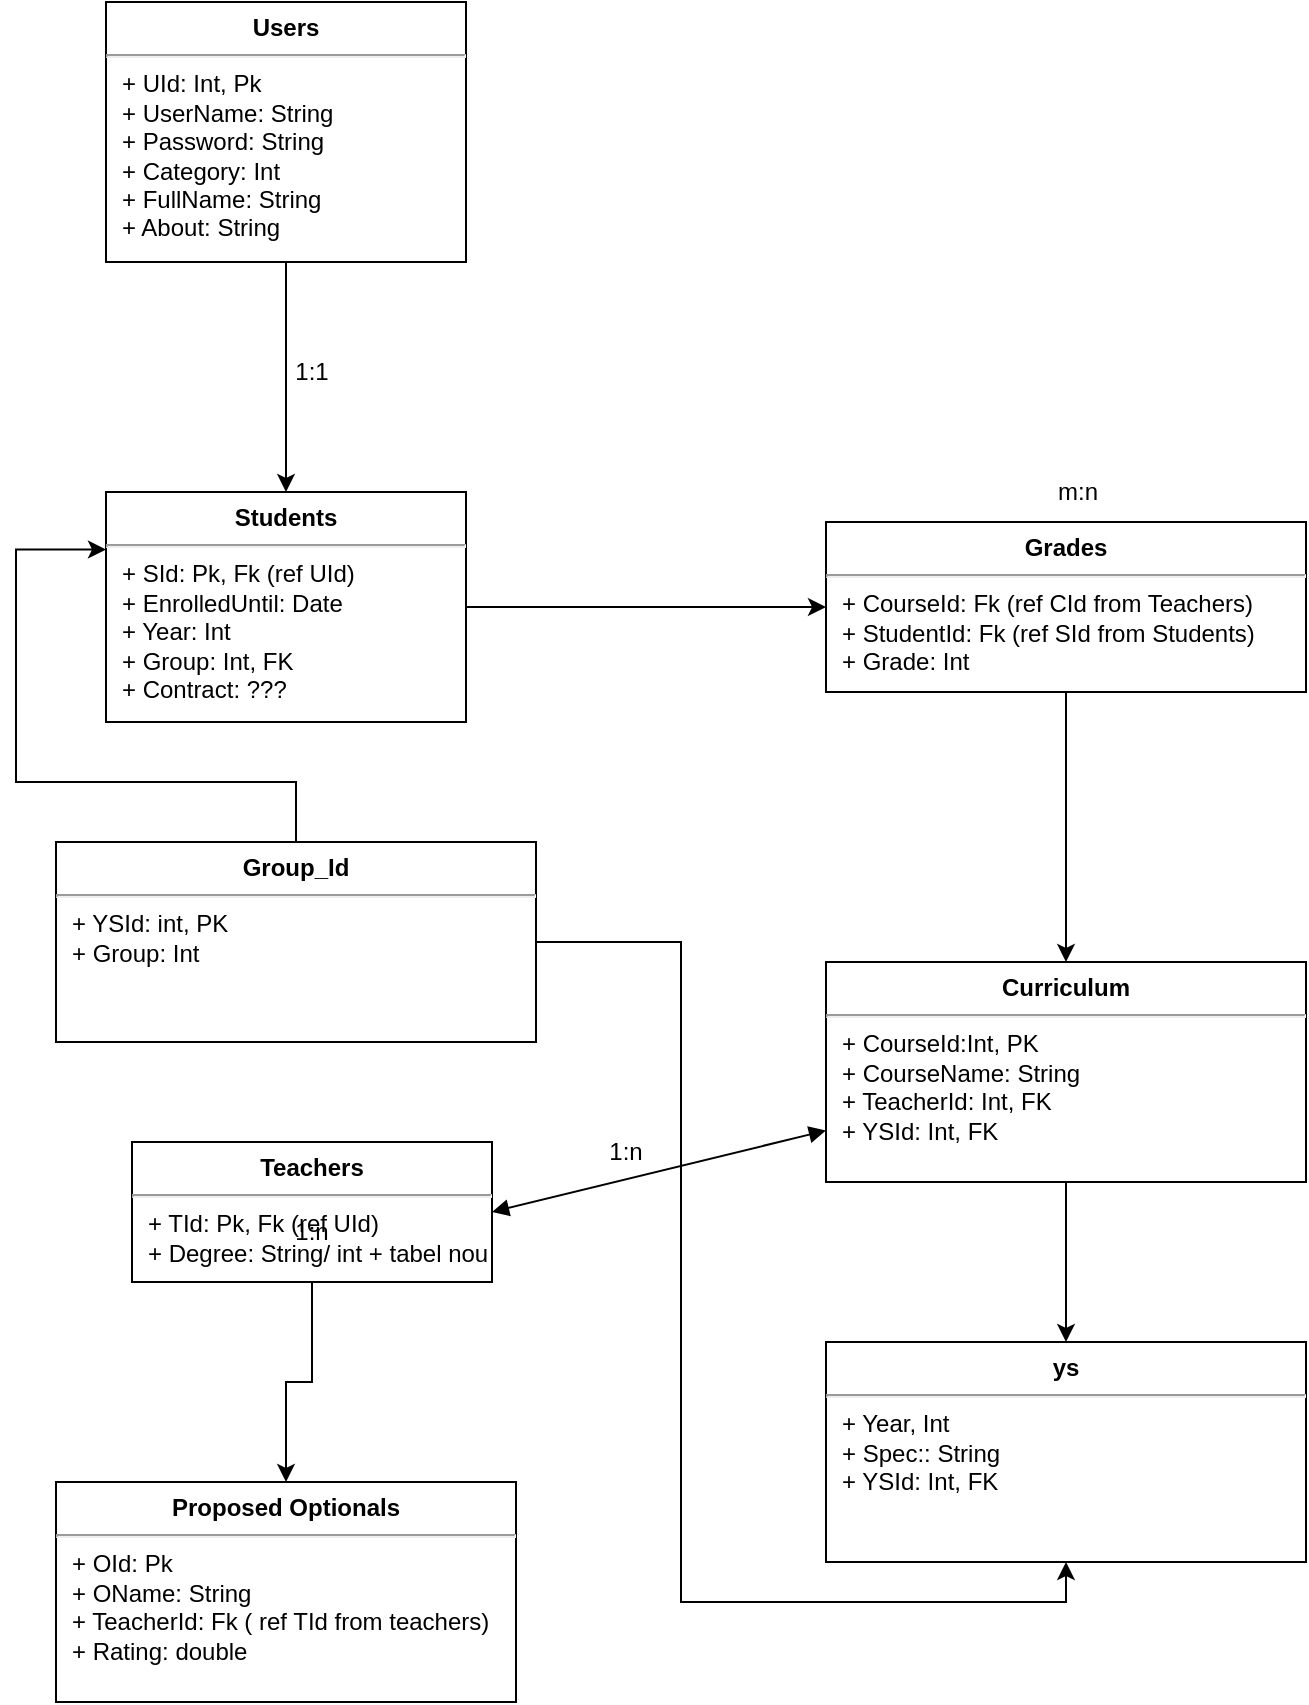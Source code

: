 <mxfile version="17.1.3" type="github">
  <diagram name="Page-1" id="efa7a0a1-bf9b-a30e-e6df-94a7791c09e9">
    <mxGraphModel dx="1093" dy="576" grid="1" gridSize="10" guides="1" tooltips="1" connect="1" arrows="1" fold="1" page="1" pageScale="1" pageWidth="826" pageHeight="1169" background="none" math="0" shadow="0">
      <root>
        <mxCell id="0" />
        <mxCell id="1" parent="0" />
        <mxCell id="INz58BHV65iG1LYPoduM-139" style="edgeStyle=orthogonalEdgeStyle;rounded=0;orthogonalLoop=1;jettySize=auto;html=1;entryX=0.5;entryY=0;entryDx=0;entryDy=0;" parent="1" source="INz58BHV65iG1LYPoduM-135" target="INz58BHV65iG1LYPoduM-137" edge="1">
          <mxGeometry relative="1" as="geometry" />
        </mxCell>
        <mxCell id="INz58BHV65iG1LYPoduM-135" value="&lt;p style=&quot;margin: 0px ; margin-top: 6px ; text-align: center&quot;&gt;&lt;b&gt;Users&lt;/b&gt;&lt;/p&gt;&lt;hr&gt;&lt;p style=&quot;margin: 0px ; margin-left: 8px&quot;&gt;+ UId: Int, Pk&lt;br&gt;+ UserName: String&lt;/p&gt;&lt;p style=&quot;margin: 0px ; margin-left: 8px&quot;&gt;+ Password: String&lt;/p&gt;&lt;p style=&quot;margin: 0px ; margin-left: 8px&quot;&gt;+ Category: Int&lt;/p&gt;&lt;p style=&quot;margin: 0px ; margin-left: 8px&quot;&gt;+ FullName: String&lt;/p&gt;&lt;p style=&quot;margin: 0px ; margin-left: 8px&quot;&gt;+ About: String&lt;/p&gt;" style="align=left;overflow=fill;html=1;dropTarget=0;" parent="1" vertex="1">
          <mxGeometry x="310" y="250" width="180" height="130" as="geometry" />
        </mxCell>
        <mxCell id="INz58BHV65iG1LYPoduM-142" style="edgeStyle=orthogonalEdgeStyle;rounded=0;orthogonalLoop=1;jettySize=auto;html=1;" parent="1" source="INz58BHV65iG1LYPoduM-137" target="INz58BHV65iG1LYPoduM-141" edge="1">
          <mxGeometry relative="1" as="geometry">
            <mxPoint x="650" y="560" as="targetPoint" />
          </mxGeometry>
        </mxCell>
        <mxCell id="INz58BHV65iG1LYPoduM-137" value="&lt;p style=&quot;margin: 0px ; margin-top: 6px ; text-align: center&quot;&gt;&lt;b&gt;Students&lt;/b&gt;&lt;/p&gt;&lt;hr&gt;&lt;p style=&quot;margin: 0px ; margin-left: 8px&quot;&gt;+ SId: Pk, Fk (ref UId)&lt;br&gt;+ EnrolledUntil: Date&lt;/p&gt;&lt;p style=&quot;margin: 0px ; margin-left: 8px&quot;&gt;+ Year: Int&lt;/p&gt;&lt;p style=&quot;margin: 0px ; margin-left: 8px&quot;&gt;+ Group: Int, FK&lt;/p&gt;&lt;p style=&quot;margin: 0px ; margin-left: 8px&quot;&gt;+ Contract: ???&lt;/p&gt;" style="align=left;overflow=fill;html=1;dropTarget=0;" parent="1" vertex="1">
          <mxGeometry x="310" y="495" width="180" height="115" as="geometry" />
        </mxCell>
        <mxCell id="INz58BHV65iG1LYPoduM-140" value="1:1" style="text;html=1;strokeColor=none;fillColor=none;align=center;verticalAlign=middle;whiteSpace=wrap;rounded=0;" parent="1" vertex="1">
          <mxGeometry x="383" y="420" width="60" height="30" as="geometry" />
        </mxCell>
        <mxCell id="INz58BHV65iG1LYPoduM-144" style="edgeStyle=orthogonalEdgeStyle;rounded=0;orthogonalLoop=1;jettySize=auto;html=1;" parent="1" source="INz58BHV65iG1LYPoduM-141" target="INz58BHV65iG1LYPoduM-143" edge="1">
          <mxGeometry relative="1" as="geometry" />
        </mxCell>
        <mxCell id="INz58BHV65iG1LYPoduM-141" value="&lt;p style=&quot;margin: 0px ; margin-top: 6px ; text-align: center&quot;&gt;&lt;b&gt;Grades&lt;/b&gt;&lt;/p&gt;&lt;hr&gt;&lt;p style=&quot;margin: 0px ; margin-left: 8px&quot;&gt;+ CourseId: Fk (ref CId from Teachers)&lt;br&gt;+ StudentId: Fk (ref SId from Students)&lt;/p&gt;&lt;p style=&quot;margin: 0px ; margin-left: 8px&quot;&gt;+ Grade: Int&lt;/p&gt;&lt;p style=&quot;margin: 0px ; margin-left: 8px&quot;&gt;&lt;br&gt;&lt;/p&gt;" style="align=left;overflow=fill;html=1;dropTarget=0;" parent="1" vertex="1">
          <mxGeometry x="670" y="510" width="240" height="85" as="geometry" />
        </mxCell>
        <mxCell id="INz58BHV65iG1LYPoduM-155" style="edgeStyle=orthogonalEdgeStyle;rounded=0;orthogonalLoop=1;jettySize=auto;html=1;" parent="1" source="INz58BHV65iG1LYPoduM-143" target="INz58BHV65iG1LYPoduM-154" edge="1">
          <mxGeometry relative="1" as="geometry" />
        </mxCell>
        <mxCell id="INz58BHV65iG1LYPoduM-143" value="&lt;p style=&quot;margin: 0px ; margin-top: 6px ; text-align: center&quot;&gt;&lt;b&gt;Curriculum&lt;/b&gt;&lt;/p&gt;&lt;hr&gt;&lt;p style=&quot;margin: 0px ; margin-left: 8px&quot;&gt;+ CourseId:Int, PK&lt;br&gt;+ CourseName: String&lt;/p&gt;&lt;p style=&quot;margin: 0px ; margin-left: 8px&quot;&gt;+ TeacherId: Int, FK&lt;/p&gt;&lt;p style=&quot;margin: 0px ; margin-left: 8px&quot;&gt;+ YSId: Int, FK&lt;/p&gt;&lt;p style=&quot;margin: 0px ; margin-left: 8px&quot;&gt;&lt;br&gt;&lt;/p&gt;" style="align=left;overflow=fill;html=1;dropTarget=0;" parent="1" vertex="1">
          <mxGeometry x="670" y="730" width="240" height="110" as="geometry" />
        </mxCell>
        <mxCell id="INz58BHV65iG1LYPoduM-145" value="m:n" style="text;html=1;strokeColor=none;fillColor=none;align=center;verticalAlign=middle;whiteSpace=wrap;rounded=0;" parent="1" vertex="1">
          <mxGeometry x="766" y="480" width="60" height="30" as="geometry" />
        </mxCell>
        <mxCell id="INz58BHV65iG1LYPoduM-152" style="edgeStyle=orthogonalEdgeStyle;rounded=0;orthogonalLoop=1;jettySize=auto;html=1;" parent="1" source="INz58BHV65iG1LYPoduM-146" target="INz58BHV65iG1LYPoduM-151" edge="1">
          <mxGeometry relative="1" as="geometry" />
        </mxCell>
        <mxCell id="INz58BHV65iG1LYPoduM-146" value="&lt;p style=&quot;margin: 0px ; margin-top: 6px ; text-align: center&quot;&gt;&lt;b&gt;Teachers&lt;/b&gt;&lt;/p&gt;&lt;hr&gt;&lt;p style=&quot;margin: 0px ; margin-left: 8px&quot;&gt;+ TId: Pk, Fk (ref UId)&lt;br&gt;+ Degree: String/ int + tabel nou&lt;/p&gt;&lt;p style=&quot;margin: 0px ; margin-left: 8px&quot;&gt;&lt;br&gt;&lt;/p&gt;" style="align=left;overflow=fill;html=1;dropTarget=0;" parent="1" vertex="1">
          <mxGeometry x="323" y="820" width="180" height="70" as="geometry" />
        </mxCell>
        <mxCell id="INz58BHV65iG1LYPoduM-149" value="" style="endArrow=block;startArrow=block;endFill=1;startFill=1;html=1;rounded=0;exitX=1;exitY=0.5;exitDx=0;exitDy=0;" parent="1" source="INz58BHV65iG1LYPoduM-146" target="INz58BHV65iG1LYPoduM-143" edge="1">
          <mxGeometry width="160" relative="1" as="geometry">
            <mxPoint x="490" y="764.5" as="sourcePoint" />
            <mxPoint x="650" y="764.5" as="targetPoint" />
          </mxGeometry>
        </mxCell>
        <mxCell id="INz58BHV65iG1LYPoduM-150" value="1:n" style="text;html=1;strokeColor=none;fillColor=none;align=center;verticalAlign=middle;whiteSpace=wrap;rounded=0;" parent="1" vertex="1">
          <mxGeometry x="540" y="810" width="60" height="30" as="geometry" />
        </mxCell>
        <mxCell id="INz58BHV65iG1LYPoduM-151" value="&lt;p style=&quot;margin: 0px ; margin-top: 6px ; text-align: center&quot;&gt;&lt;b&gt;Proposed Optionals&lt;/b&gt;&lt;/p&gt;&lt;hr&gt;&lt;p style=&quot;margin: 0px ; margin-left: 8px&quot;&gt;+ OId: Pk&lt;br&gt;+ OName: String&lt;/p&gt;&lt;p style=&quot;margin: 0px ; margin-left: 8px&quot;&gt;+ TeacherId: Fk ( ref TId from teachers)&lt;br&gt;+ Rating: double&lt;/p&gt;&lt;p style=&quot;margin: 0px ; margin-left: 8px&quot;&gt;&lt;br&gt;&lt;/p&gt;" style="align=left;overflow=fill;html=1;dropTarget=0;" parent="1" vertex="1">
          <mxGeometry x="285" y="990" width="230" height="110" as="geometry" />
        </mxCell>
        <mxCell id="INz58BHV65iG1LYPoduM-153" value="1:n" style="text;html=1;strokeColor=none;fillColor=none;align=center;verticalAlign=middle;whiteSpace=wrap;rounded=0;" parent="1" vertex="1">
          <mxGeometry x="383" y="850" width="60" height="30" as="geometry" />
        </mxCell>
        <mxCell id="INz58BHV65iG1LYPoduM-154" value="&lt;p style=&quot;margin: 0px ; margin-top: 6px ; text-align: center&quot;&gt;&lt;b&gt;ys&lt;/b&gt;&lt;/p&gt;&lt;hr&gt;&lt;p style=&quot;margin: 0px ; margin-left: 8px&quot;&gt;+ Year, Int&lt;br&gt;+ Spec:: String&lt;/p&gt;&lt;p style=&quot;margin: 0px ; margin-left: 8px&quot;&gt;&lt;span&gt;+ YSId: Int, FK&lt;/span&gt;&lt;br&gt;&lt;/p&gt;&lt;p style=&quot;margin: 0px ; margin-left: 8px&quot;&gt;&lt;br&gt;&lt;/p&gt;" style="align=left;overflow=fill;html=1;dropTarget=0;" parent="1" vertex="1">
          <mxGeometry x="670" y="920" width="240" height="110" as="geometry" />
        </mxCell>
        <mxCell id="j2BDFWXzd6gieOJHa3ic-2" style="edgeStyle=orthogonalEdgeStyle;rounded=0;orthogonalLoop=1;jettySize=auto;html=1;entryX=0;entryY=0.25;entryDx=0;entryDy=0;" edge="1" parent="1" source="j2BDFWXzd6gieOJHa3ic-1" target="INz58BHV65iG1LYPoduM-137">
          <mxGeometry relative="1" as="geometry" />
        </mxCell>
        <mxCell id="j2BDFWXzd6gieOJHa3ic-3" style="edgeStyle=orthogonalEdgeStyle;rounded=0;orthogonalLoop=1;jettySize=auto;html=1;entryX=0.5;entryY=1;entryDx=0;entryDy=0;" edge="1" parent="1" source="j2BDFWXzd6gieOJHa3ic-1" target="INz58BHV65iG1LYPoduM-154">
          <mxGeometry relative="1" as="geometry" />
        </mxCell>
        <mxCell id="j2BDFWXzd6gieOJHa3ic-1" value="&lt;p style=&quot;margin: 0px ; margin-top: 6px ; text-align: center&quot;&gt;&lt;b&gt;Group_Id&lt;/b&gt;&lt;/p&gt;&lt;hr&gt;&lt;p style=&quot;margin: 0px ; margin-left: 8px&quot;&gt;+ YSId: int, PK&lt;br&gt;&lt;/p&gt;&lt;p style=&quot;margin: 0px ; margin-left: 8px&quot;&gt;&lt;span&gt;+ Group: Int&lt;/span&gt;&lt;br&gt;&lt;/p&gt;&lt;p style=&quot;margin: 0px ; margin-left: 8px&quot;&gt;&lt;br&gt;&lt;/p&gt;" style="align=left;overflow=fill;html=1;dropTarget=0;" vertex="1" parent="1">
          <mxGeometry x="285" y="670" width="240" height="100" as="geometry" />
        </mxCell>
      </root>
    </mxGraphModel>
  </diagram>
</mxfile>

